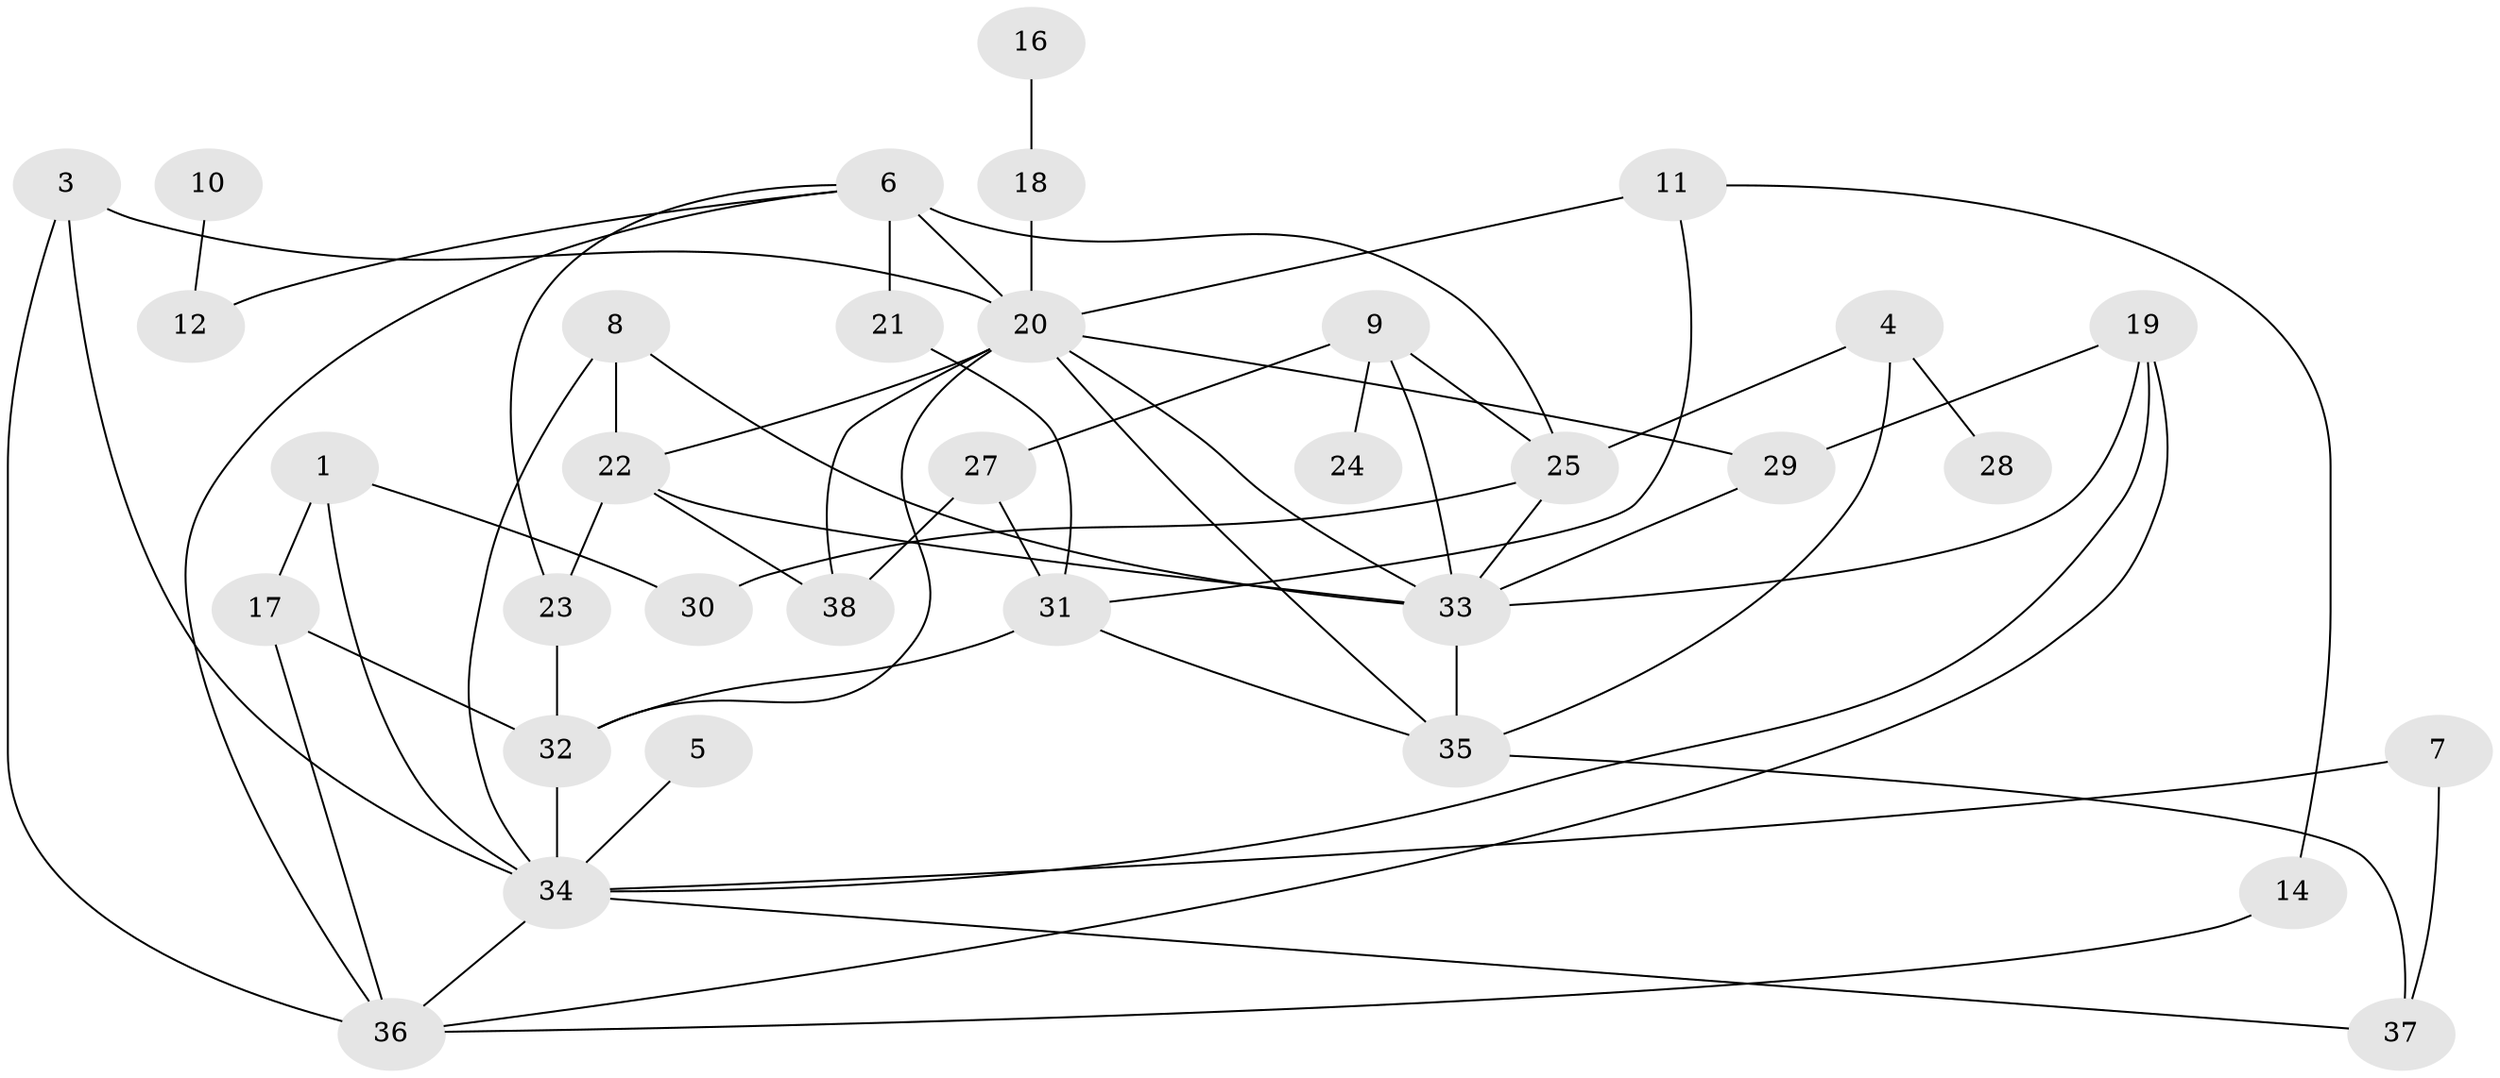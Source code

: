 // original degree distribution, {2: 0.22666666666666666, 3: 0.29333333333333333, 5: 0.09333333333333334, 0: 0.04, 1: 0.16, 4: 0.14666666666666667, 6: 0.02666666666666667, 7: 0.013333333333333334}
// Generated by graph-tools (version 1.1) at 2025/00/03/09/25 03:00:52]
// undirected, 34 vertices, 61 edges
graph export_dot {
graph [start="1"]
  node [color=gray90,style=filled];
  1;
  3;
  4;
  5;
  6;
  7;
  8;
  9;
  10;
  11;
  12;
  14;
  16;
  17;
  18;
  19;
  20;
  21;
  22;
  23;
  24;
  25;
  27;
  28;
  29;
  30;
  31;
  32;
  33;
  34;
  35;
  36;
  37;
  38;
  1 -- 17 [weight=1.0];
  1 -- 30 [weight=1.0];
  1 -- 34 [weight=1.0];
  3 -- 20 [weight=1.0];
  3 -- 34 [weight=1.0];
  3 -- 36 [weight=1.0];
  4 -- 25 [weight=1.0];
  4 -- 28 [weight=1.0];
  4 -- 35 [weight=1.0];
  5 -- 34 [weight=1.0];
  6 -- 12 [weight=1.0];
  6 -- 20 [weight=1.0];
  6 -- 21 [weight=1.0];
  6 -- 23 [weight=1.0];
  6 -- 25 [weight=2.0];
  6 -- 36 [weight=1.0];
  7 -- 34 [weight=2.0];
  7 -- 37 [weight=1.0];
  8 -- 22 [weight=1.0];
  8 -- 33 [weight=1.0];
  8 -- 34 [weight=1.0];
  9 -- 24 [weight=1.0];
  9 -- 25 [weight=1.0];
  9 -- 27 [weight=1.0];
  9 -- 33 [weight=1.0];
  10 -- 12 [weight=1.0];
  11 -- 14 [weight=1.0];
  11 -- 20 [weight=1.0];
  11 -- 31 [weight=2.0];
  14 -- 36 [weight=1.0];
  16 -- 18 [weight=1.0];
  17 -- 32 [weight=2.0];
  17 -- 36 [weight=1.0];
  18 -- 20 [weight=2.0];
  19 -- 29 [weight=1.0];
  19 -- 33 [weight=1.0];
  19 -- 34 [weight=1.0];
  19 -- 36 [weight=1.0];
  20 -- 22 [weight=1.0];
  20 -- 29 [weight=1.0];
  20 -- 32 [weight=1.0];
  20 -- 33 [weight=1.0];
  20 -- 35 [weight=1.0];
  20 -- 38 [weight=1.0];
  21 -- 31 [weight=1.0];
  22 -- 23 [weight=1.0];
  22 -- 33 [weight=1.0];
  22 -- 38 [weight=1.0];
  23 -- 32 [weight=1.0];
  25 -- 30 [weight=1.0];
  25 -- 33 [weight=1.0];
  27 -- 31 [weight=2.0];
  27 -- 38 [weight=1.0];
  29 -- 33 [weight=1.0];
  31 -- 32 [weight=1.0];
  31 -- 35 [weight=1.0];
  32 -- 34 [weight=2.0];
  33 -- 35 [weight=1.0];
  34 -- 36 [weight=1.0];
  34 -- 37 [weight=1.0];
  35 -- 37 [weight=1.0];
}
